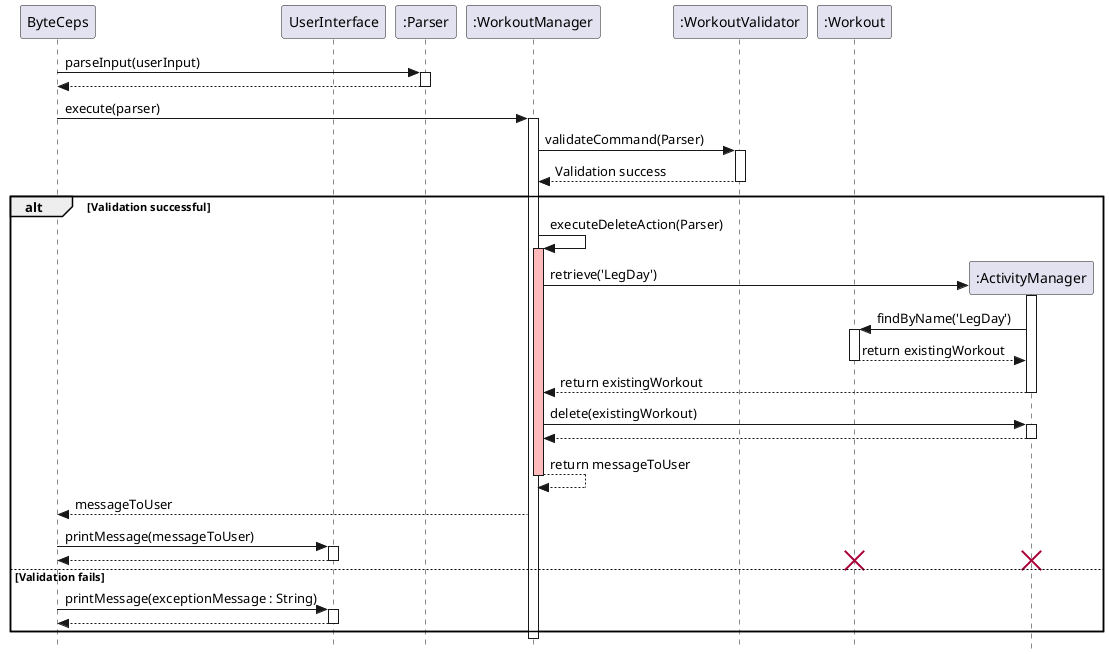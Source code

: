 @startuml SequenceDiagram

skinparam classAttributeIconSize 0
skinparam style strictuml

participant ByteCeps as User
participant UserInterface
participant ":Parser" as Parser
participant ":WorkoutManager" as WorkoutManager
participant ":WorkoutValidator" as Validator
participant ":Workout" as Workout


User -> Parser : parseInput(userInput)
activate Parser
User <-- Parser
deactivate Parser

User -> WorkoutManager : execute(parser)
activate WorkoutManager

WorkoutManager -> Validator : validateCommand(Parser)
activate Validator
Validator --> WorkoutManager : Validation success
deactivate Validator

alt Validation successful

    WorkoutManager -> WorkoutManager : executeDeleteAction(Parser)
    activate WorkoutManager #FFBBBB

    create ":ActivityManager" as ActivityManager
    WorkoutManager -> ActivityManager : retrieve('LegDay')
    activate ActivityManager
    ActivityManager -> Workout : findByName('LegDay')
    activate Workout
    Workout --> ActivityManager : return existingWorkout
    deactivate Workout
    ActivityManager --> WorkoutManager : return existingWorkout
    deactivate ActivityManager

    WorkoutManager -> ActivityManager : delete(existingWorkout)
    activate ActivityManager
    ActivityManager --> WorkoutManager :
    deactivate ActivityManager

    WorkoutManager --> WorkoutManager : return messageToUser
    deactivate WorkoutManager #FFBBBB
    WorkoutManager --> User : messageToUser
    User -> UserInterface: printMessage(messageToUser)
    activate UserInterface
    UserInterface --> User
    deactivate UserInterface

    destroy Workout
    destroy ActivityManager

else Validation fails
    User -> UserInterface: printMessage(exceptionMessage : String)
    activate UserInterface
    UserInterface --> User:
    deactivate UserInterface
end

deactivate WorkoutManager
deactivate Parser

@enduml
